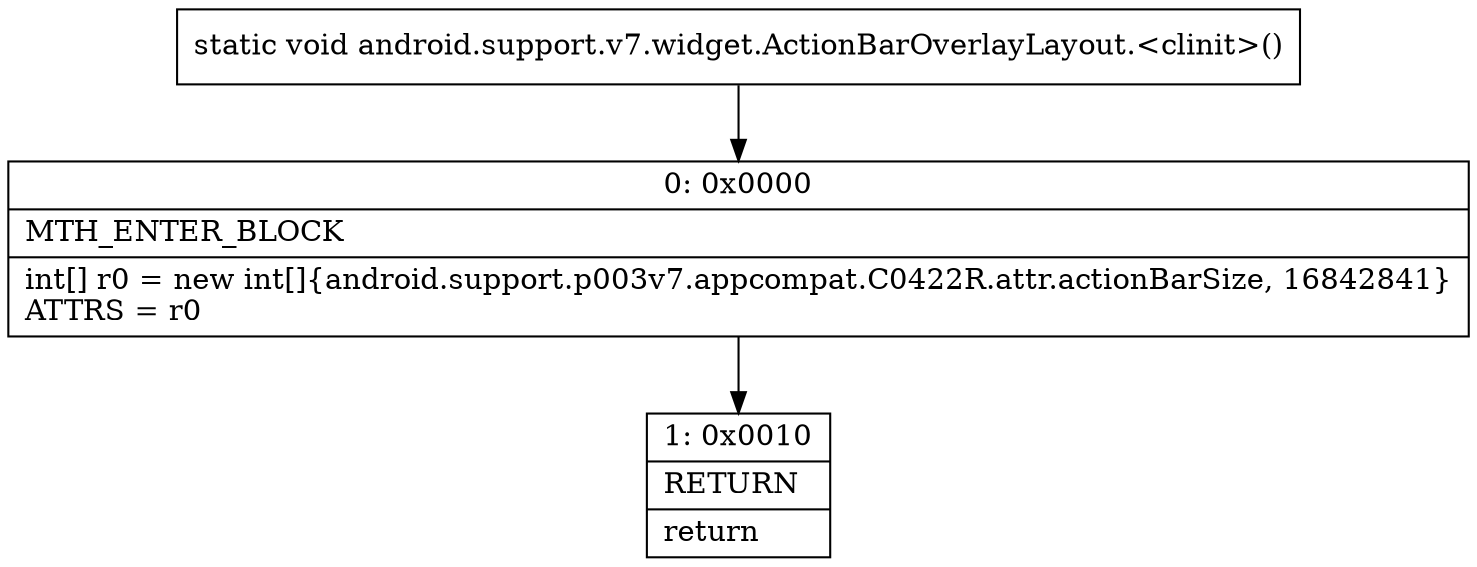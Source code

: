 digraph "CFG forandroid.support.v7.widget.ActionBarOverlayLayout.\<clinit\>()V" {
Node_0 [shape=record,label="{0\:\ 0x0000|MTH_ENTER_BLOCK\l|int[] r0 = new int[]\{android.support.p003v7.appcompat.C0422R.attr.actionBarSize, 16842841\}\lATTRS = r0\l}"];
Node_1 [shape=record,label="{1\:\ 0x0010|RETURN\l|return\l}"];
MethodNode[shape=record,label="{static void android.support.v7.widget.ActionBarOverlayLayout.\<clinit\>() }"];
MethodNode -> Node_0;
Node_0 -> Node_1;
}

